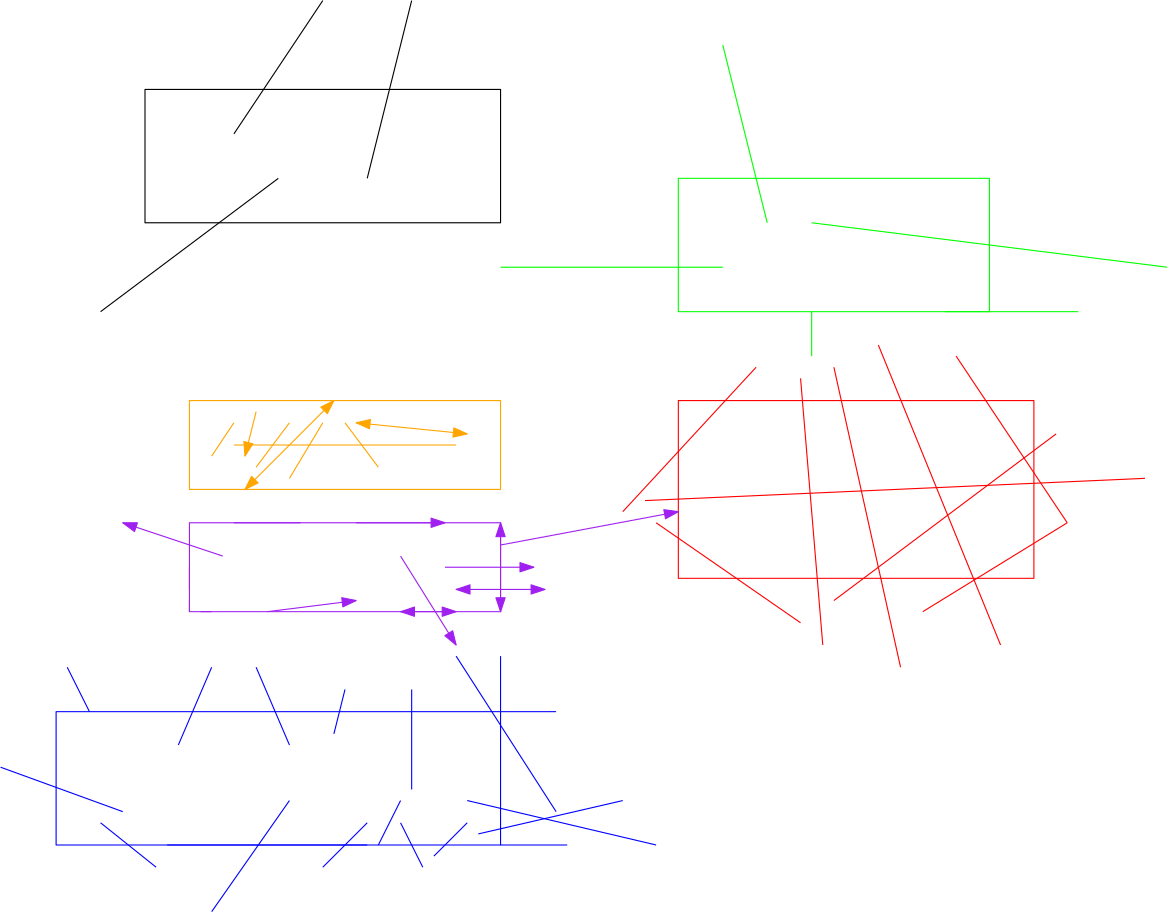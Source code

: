 <?xml version="1.0"?>
<!DOCTYPE ipe SYSTEM "ipe.dtd">
<ipe version="70218" creator="Ipe 7.2.23">
<info created="D:20211120194147" modified="D:20211120204346"/>
<ipestyle name="basic">
<symbol name="arrow/arc(spx)">
<path stroke="sym-stroke" fill="sym-stroke" pen="sym-pen">
0 0 m
-1 0.333 l
-1 -0.333 l
h
</path>
</symbol>
<symbol name="arrow/farc(spx)">
<path stroke="sym-stroke" fill="white" pen="sym-pen">
0 0 m
-1 0.333 l
-1 -0.333 l
h
</path>
</symbol>
<symbol name="arrow/ptarc(spx)">
<path stroke="sym-stroke" fill="sym-stroke" pen="sym-pen">
0 0 m
-1 0.333 l
-0.8 0 l
-1 -0.333 l
h
</path>
</symbol>
<symbol name="arrow/fptarc(spx)">
<path stroke="sym-stroke" fill="white" pen="sym-pen">
0 0 m
-1 0.333 l
-0.8 0 l
-1 -0.333 l
h
</path>
</symbol>
<symbol name="mark/circle(sx)" transformations="translations">
<path fill="sym-stroke">
0.6 0 0 0.6 0 0 e
0.4 0 0 0.4 0 0 e
</path>
</symbol>
<symbol name="mark/disk(sx)" transformations="translations">
<path fill="sym-stroke">
0.6 0 0 0.6 0 0 e
</path>
</symbol>
<symbol name="mark/fdisk(sfx)" transformations="translations">
<group>
<path fill="sym-fill">
0.5 0 0 0.5 0 0 e
</path>
<path fill="sym-stroke" fillrule="eofill">
0.6 0 0 0.6 0 0 e
0.4 0 0 0.4 0 0 e
</path>
</group>
</symbol>
<symbol name="mark/box(sx)" transformations="translations">
<path fill="sym-stroke" fillrule="eofill">
-0.6 -0.6 m
0.6 -0.6 l
0.6 0.6 l
-0.6 0.6 l
h
-0.4 -0.4 m
0.4 -0.4 l
0.4 0.4 l
-0.4 0.4 l
h
</path>
</symbol>
<symbol name="mark/square(sx)" transformations="translations">
<path fill="sym-stroke">
-0.6 -0.6 m
0.6 -0.6 l
0.6 0.6 l
-0.6 0.6 l
h
</path>
</symbol>
<symbol name="mark/fsquare(sfx)" transformations="translations">
<group>
<path fill="sym-fill">
-0.5 -0.5 m
0.5 -0.5 l
0.5 0.5 l
-0.5 0.5 l
h
</path>
<path fill="sym-stroke" fillrule="eofill">
-0.6 -0.6 m
0.6 -0.6 l
0.6 0.6 l
-0.6 0.6 l
h
-0.4 -0.4 m
0.4 -0.4 l
0.4 0.4 l
-0.4 0.4 l
h
</path>
</group>
</symbol>
<symbol name="mark/cross(sx)" transformations="translations">
<group>
<path fill="sym-stroke">
-0.43 -0.57 m
0.57 0.43 l
0.43 0.57 l
-0.57 -0.43 l
h
</path>
<path fill="sym-stroke">
-0.43 0.57 m
0.57 -0.43 l
0.43 -0.57 l
-0.57 0.43 l
h
</path>
</group>
</symbol>
<symbol name="arrow/fnormal(spx)">
<path stroke="sym-stroke" fill="white" pen="sym-pen">
0 0 m
-1 0.333 l
-1 -0.333 l
h
</path>
</symbol>
<symbol name="arrow/pointed(spx)">
<path stroke="sym-stroke" fill="sym-stroke" pen="sym-pen">
0 0 m
-1 0.333 l
-0.8 0 l
-1 -0.333 l
h
</path>
</symbol>
<symbol name="arrow/fpointed(spx)">
<path stroke="sym-stroke" fill="white" pen="sym-pen">
0 0 m
-1 0.333 l
-0.8 0 l
-1 -0.333 l
h
</path>
</symbol>
<symbol name="arrow/linear(spx)">
<path stroke="sym-stroke" pen="sym-pen">
-1 0.333 m
0 0 l
-1 -0.333 l
</path>
</symbol>
<symbol name="arrow/fdouble(spx)">
<path stroke="sym-stroke" fill="white" pen="sym-pen">
0 0 m
-1 0.333 l
-1 -0.333 l
h
-1 0 m
-2 0.333 l
-2 -0.333 l
h
</path>
</symbol>
<symbol name="arrow/double(spx)">
<path stroke="sym-stroke" fill="sym-stroke" pen="sym-pen">
0 0 m
-1 0.333 l
-1 -0.333 l
h
-1 0 m
-2 0.333 l
-2 -0.333 l
h
</path>
</symbol>
<symbol name="arrow/mid-normal(spx)">
<path stroke="sym-stroke" fill="sym-stroke" pen="sym-pen">
0.5 0 m
-0.5 0.333 l
-0.5 -0.333 l
h
</path>
</symbol>
<symbol name="arrow/mid-fnormal(spx)">
<path stroke="sym-stroke" fill="white" pen="sym-pen">
0.5 0 m
-0.5 0.333 l
-0.5 -0.333 l
h
</path>
</symbol>
<symbol name="arrow/mid-pointed(spx)">
<path stroke="sym-stroke" fill="sym-stroke" pen="sym-pen">
0.5 0 m
-0.5 0.333 l
-0.3 0 l
-0.5 -0.333 l
h
</path>
</symbol>
<symbol name="arrow/mid-fpointed(spx)">
<path stroke="sym-stroke" fill="white" pen="sym-pen">
0.5 0 m
-0.5 0.333 l
-0.3 0 l
-0.5 -0.333 l
h
</path>
</symbol>
<symbol name="arrow/mid-double(spx)">
<path stroke="sym-stroke" fill="sym-stroke" pen="sym-pen">
1 0 m
0 0.333 l
0 -0.333 l
h
0 0 m
-1 0.333 l
-1 -0.333 l
h
</path>
</symbol>
<symbol name="arrow/mid-fdouble(spx)">
<path stroke="sym-stroke" fill="white" pen="sym-pen">
1 0 m
0 0.333 l
0 -0.333 l
h
0 0 m
-1 0.333 l
-1 -0.333 l
h
</path>
</symbol>
<anglesize name="22.5 deg" value="22.5"/>
<anglesize name="30 deg" value="30"/>
<anglesize name="45 deg" value="45"/>
<anglesize name="60 deg" value="60"/>
<anglesize name="90 deg" value="90"/>
<arrowsize name="large" value="10"/>
<arrowsize name="small" value="5"/>
<arrowsize name="tiny" value="3"/>
<color name="blue" value="0 0 1"/>
<color name="brown" value="0.647 0.165 0.165"/>
<color name="darkblue" value="0 0 0.545"/>
<color name="darkcyan" value="0 0.545 0.545"/>
<color name="darkgray" value="0.663"/>
<color name="darkgreen" value="0 0.392 0"/>
<color name="darkmagenta" value="0.545 0 0.545"/>
<color name="darkorange" value="1 0.549 0"/>
<color name="darkred" value="0.545 0 0"/>
<color name="gold" value="1 0.843 0"/>
<color name="gray" value="0.745"/>
<color name="green" value="0 1 0"/>
<color name="lightblue" value="0.678 0.847 0.902"/>
<color name="lightcyan" value="0.878 1 1"/>
<color name="lightgray" value="0.827"/>
<color name="lightgreen" value="0.565 0.933 0.565"/>
<color name="lightyellow" value="1 1 0.878"/>
<color name="navy" value="0 0 0.502"/>
<color name="orange" value="1 0.647 0"/>
<color name="pink" value="1 0.753 0.796"/>
<color name="purple" value="0.627 0.125 0.941"/>
<color name="red" value="1 0 0"/>
<color name="seagreen" value="0.18 0.545 0.341"/>
<color name="turquoise" value="0.251 0.878 0.816"/>
<color name="violet" value="0.933 0.51 0.933"/>
<color name="yellow" value="1 1 0"/>
<dashstyle name="dash dot dotted" value="[4 2 1 2 1 2] 0"/>
<dashstyle name="dash dotted" value="[4 2 1 2] 0"/>
<dashstyle name="dashed" value="[4] 0"/>
<dashstyle name="dotted" value="[1 3] 0"/>
<gridsize name="10 pts (~3.5 mm)" value="10"/>
<gridsize name="14 pts (~5 mm)" value="14"/>
<gridsize name="16 pts (~6 mm)" value="16"/>
<gridsize name="20 pts (~7 mm)" value="20"/>
<gridsize name="28 pts (~10 mm)" value="28"/>
<gridsize name="32 pts (~12 mm)" value="32"/>
<gridsize name="4 pts" value="4"/>
<gridsize name="56 pts (~20 mm)" value="56"/>
<gridsize name="8 pts (~3 mm)" value="8"/>
<opacity name="10%" value="0.1"/>
<opacity name="30%" value="0.3"/>
<opacity name="50%" value="0.5"/>
<opacity name="75%" value="0.75"/>
<pen name="fat" value="1.2"/>
<pen name="heavier" value="0.8"/>
<pen name="ultrafat" value="2"/>
<symbolsize name="large" value="5"/>
<symbolsize name="small" value="2"/>
<symbolsize name="tiny" value="1.1"/>
<textsize name="Huge" value="\Huge"/>
<textsize name="LARGE" value="\LARGE"/>
<textsize name="Large" value="\Large"/>
<textsize name="footnote" value="\footnotesize"/>
<textsize name="huge" value="\huge"/>
<textsize name="large" value="\large"/>
<textsize name="small" value="\small"/>
<textsize name="tiny" value="\tiny"/>
<textstyle name="center" begin="\begin{center}" end="\end{center}"/>
<textstyle name="item" begin="\begin{itemize}\item{}" end="\end{itemize}"/>
<textstyle name="itemize" begin="\begin{itemize}" end="\end{itemize}"/>
<tiling name="falling" angle="-60" step="4" width="1"/>
<tiling name="rising" angle="30" step="4" width="1"/>
</ipestyle>
<ipestyle name="frank">
<arrowsize name="huge" value="10"/>
<arrowsize name="large" value="8"/>
<arrowsize name="normal" value="5"/>
<arrowsize name="small" value="3"/>
<arrowsize name="tiny" value="1"/>
<dashstyle name="dash dot dotted" value="[4 2 1 2 1 2] 0"/>
<dashstyle name="dash dotted" value="[4 2 1 2] 0"/>
<dashstyle name="dashed" value="[2 2] 0"/>
<dashstyle name="dotted" value="[0.5 1] 0"/>
<gridsize name="1 pts" value="1"/>
<gridsize name="2 pts" value="2"/>
</ipestyle>
<ipestyle name="opacities">
<opacity name="10%" value="0.1"/>
<opacity name="20%" value="0.2"/>
<opacity name="30%" value="0.3"/>
<opacity name="40%" value="0.4"/>
<opacity name="50%" value="0.5"/>
<opacity name="60%" value="0.6"/>
<opacity name="70%" value="0.7"/>
<opacity name="80%" value="0.8"/>
<opacity name="90%" value="0.9"/>
</ipestyle>
<page>
<layer name="alpha"/>
<layer name="cross"/>
<layer name="contain"/>
<layer name="endpoint"/>
<layer name="beta"/>
<layer name="closedonly"/>
<view layers="alpha cross contain endpoint beta closedonly" active="closedonly"/>
<path layer="alpha" stroke="black">
128 736 m
128 688 l
256 688 l
256 736 l
h
</path>
<path stroke="green">
320 704 m
320 656 l
432 656 l
432 704 l
h
</path>
<path stroke="orange">
144 624 m
144 592 l
256 592 l
256 624 l
h
</path>
<path stroke="red">
320 624 m
320 560 l
448 560 l
448 624 l
h
</path>
<path stroke="blue">
96 512 m
96 464 l
256 464 l
256 512 l
h
</path>
<path layer="endpoint" stroke="black">
160 720 m
192 768 l
</path>
<path stroke="black">
224 768 m
208 704 l
</path>
<path stroke="black">
176 704 m
112 656 l
</path>
<path stroke="green">
368 688 m
496 672 l
</path>
<path stroke="green">
336 672 m
256 672 l
</path>
<path stroke="green">
336 752 m
352 688 l
</path>
<path stroke="green">
368 656 m
368 640 l
</path>
<path stroke="green">
416 656 m
464 656 l
</path>
<path layer="contain" stroke="orange">
160 608 m
240 608 l
</path>
<path stroke="orange">
180 616 m
168 600 l
</path>
<path stroke="orange">
200 616 m
212 600 l
</path>
<path stroke="orange">
180 596 m
192 616 l
</path>
<path stroke="orange">
160 616 m
152 604 l
</path>
<path layer="cross" stroke="red">
348 636 m
300 584 l
</path>
<path stroke="red">
312 580 m
364 544 l
</path>
<path stroke="red">
436 536 m
392 644 l
</path>
<path stroke="red">
376 636 m
400 528 l
</path>
<path stroke="red">
308 588 m
488 596 l
</path>
<path stroke="red">
460 580 m
408 548 l
</path>
<path stroke="red">
420 640 m
460 580 l
</path>
<path stroke="red">
456 612 m
376 552 l
</path>
<path stroke="red">
364 632 m
372 536 l
</path>
<path layer="beta" matrix="1 0 0 1 96 -16" stroke="blue">
152 484 m
204 496 l
</path>
<path matrix="1 0 0 1 92 -20" stroke="blue">
128 500 m
120 484 l
</path>
<path matrix="1 0 0 1 96 -16" stroke="blue">
148 496 m
216 480 l
</path>
<path stroke="blue">
240 532 m
276 476 l
</path>
<path stroke="blue">
224 520 m
224 484 l
</path>
<path stroke="blue">
180 480 m
152 440 l
</path>
<path stroke="blue">
136 464 m
208 464 l
</path>
<path stroke="blue">
256 464 m
280 464 l
</path>
<path stroke="blue">
256 512 m
256 532 l
</path>
<path stroke="blue">
256 512 m
276 512 l
</path>
<path stroke="blue">
152 528 m
140 500 l
</path>
<path stroke="blue">
120 476 m
76 492 l
</path>
<path stroke="blue">
112 472 m
132 456 l
</path>
<path matrix="1 0 0 1 96 -16" stroke="blue">
136 476 m
148 488 l
</path>
<path stroke="blue">
220 472 m
228 456 l
</path>
<path stroke="blue">
208 472 m
192 456 l
</path>
<path stroke="blue">
196 504 m
200 520 l
</path>
<path stroke="blue">
168 528 m
180 500 l
</path>
<path stroke="blue">
100 528 m
108 512 l
</path>
<path layer="closedonly" matrix="1 0 0 1 0 -44" stroke="purple">
144 624 m
144 592 l
256 592 l
256 624 l
h
</path>
<path matrix="1 0 0 1 0 -44" stroke="purple">
160 624 m
184 624 l
</path>
<path matrix="1 0 0 1 0 -44" stroke="purple">
144 608 m
144 600 l
</path>
<path matrix="1 0 0 1 0 -44" stroke="purple">
144 596 m
144 592 l
</path>
<path matrix="1 0 0 1 0 -44" stroke="purple">
148 592 m
152 592 l
</path>
<path stroke="purple" arrow="normal/normal">
204 580 m
236 580 l
</path>
<path matrix="1 0 0 1 0 -12" stroke="purple" arrow="normal/normal">
172 560 m
204 564 l
</path>
<path stroke="purple" arrow="normal/normal">
220 568 m
240 536 l
</path>
<path stroke="purple" arrow="normal/normal">
236 564 m
268 564 l
</path>
<path matrix="1 0 0 1 4 48" stroke="orange" arrow="normal/normal">
164 572 m
160 556 l
</path>
<path stroke="purple" arrow="normal/normal">
156 568 m
120 580 l
</path>
<path stroke="purple" arrow="normal/normal">
256 572 m
320 584 l
</path>
<path matrix="1 0 0 1 36 48" stroke="orange" arrow="normal/normal" rarrow="normal/normal">
168 568 m
208 564 l
</path>
<path matrix="1 0 0 1 0 -44" stroke="purple" arrow="normal/normal" rarrow="normal/normal">
240 600 m
272 600 l
</path>
<path matrix="1 0 0 1 0 -44" stroke="purple" arrow="normal/normal" rarrow="normal/normal">
220 592 m
240 592 l
</path>
<path matrix="1 0 0 1 0 -44" stroke="purple" arrow="normal/normal" rarrow="normal/normal">
256 592 m
256 624 l
</path>
<path matrix="1 0 0 1 8 44" stroke="orange" arrow="normal/normal" rarrow="normal/normal">
188 580 m
156 548 l
</path>
</page>
</ipe>
